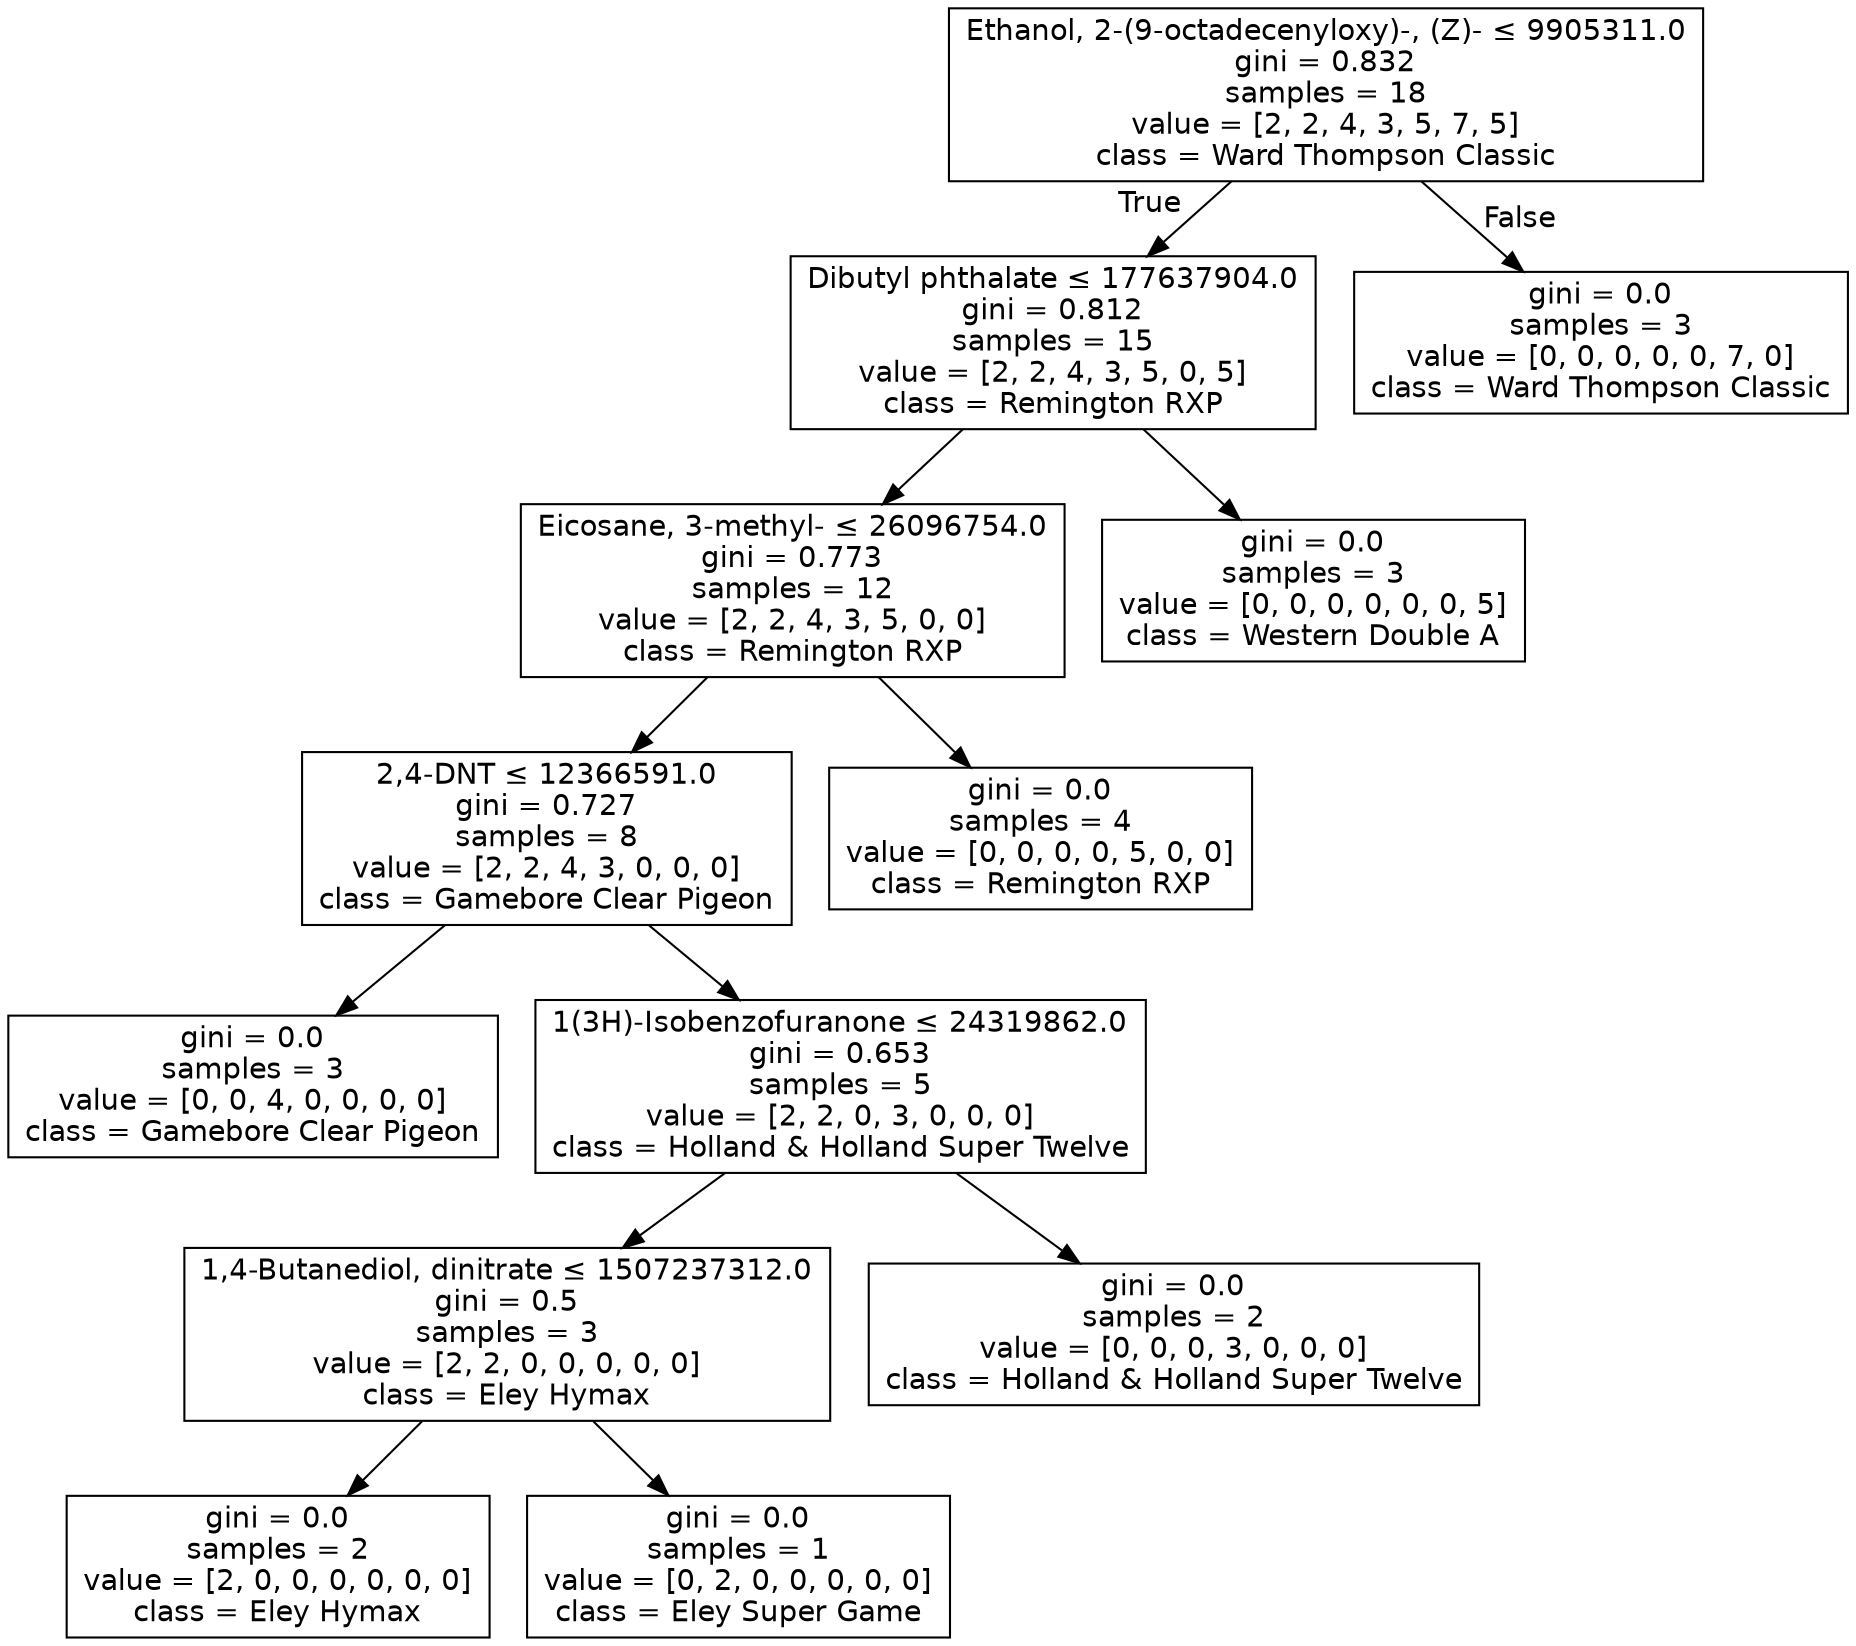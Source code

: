digraph Tree {
node [shape=box, fontname="helvetica"] ;
edge [fontname="helvetica"] ;
0 [label=<Ethanol, 2-(9-octadecenyloxy)-, (Z)- &le; 9905311.0<br/>gini = 0.832<br/>samples = 18<br/>value = [2, 2, 4, 3, 5, 7, 5]<br/>class = Ward Thompson Classic>] ;
1 [label=<Dibutyl phthalate &le; 177637904.0<br/>gini = 0.812<br/>samples = 15<br/>value = [2, 2, 4, 3, 5, 0, 5]<br/>class = Remington RXP>] ;
0 -> 1 [labeldistance=2.5, labelangle=45, headlabel="True"] ;
2 [label=<Eicosane, 3-methyl- &le; 26096754.0<br/>gini = 0.773<br/>samples = 12<br/>value = [2, 2, 4, 3, 5, 0, 0]<br/>class = Remington RXP>] ;
1 -> 2 ;
3 [label=<2,4-DNT &le; 12366591.0<br/>gini = 0.727<br/>samples = 8<br/>value = [2, 2, 4, 3, 0, 0, 0]<br/>class = Gamebore Clear Pigeon>] ;
2 -> 3 ;
4 [label=<gini = 0.0<br/>samples = 3<br/>value = [0, 0, 4, 0, 0, 0, 0]<br/>class = Gamebore Clear Pigeon>] ;
3 -> 4 ;
5 [label=<1(3H)-Isobenzofuranone &le; 24319862.0<br/>gini = 0.653<br/>samples = 5<br/>value = [2, 2, 0, 3, 0, 0, 0]<br/>class = Holland &amp; Holland Super Twelve>] ;
3 -> 5 ;
6 [label=<1,4-Butanediol, dinitrate &le; 1507237312.0<br/>gini = 0.5<br/>samples = 3<br/>value = [2, 2, 0, 0, 0, 0, 0]<br/>class = Eley Hymax>] ;
5 -> 6 ;
7 [label=<gini = 0.0<br/>samples = 2<br/>value = [2, 0, 0, 0, 0, 0, 0]<br/>class = Eley Hymax>] ;
6 -> 7 ;
8 [label=<gini = 0.0<br/>samples = 1<br/>value = [0, 2, 0, 0, 0, 0, 0]<br/>class = Eley Super Game>] ;
6 -> 8 ;
9 [label=<gini = 0.0<br/>samples = 2<br/>value = [0, 0, 0, 3, 0, 0, 0]<br/>class = Holland &amp; Holland Super Twelve>] ;
5 -> 9 ;
10 [label=<gini = 0.0<br/>samples = 4<br/>value = [0, 0, 0, 0, 5, 0, 0]<br/>class = Remington RXP>] ;
2 -> 10 ;
11 [label=<gini = 0.0<br/>samples = 3<br/>value = [0, 0, 0, 0, 0, 0, 5]<br/>class = Western Double A>] ;
1 -> 11 ;
12 [label=<gini = 0.0<br/>samples = 3<br/>value = [0, 0, 0, 0, 0, 7, 0]<br/>class = Ward Thompson Classic>] ;
0 -> 12 [labeldistance=2.5, labelangle=-45, headlabel="False"] ;
}
